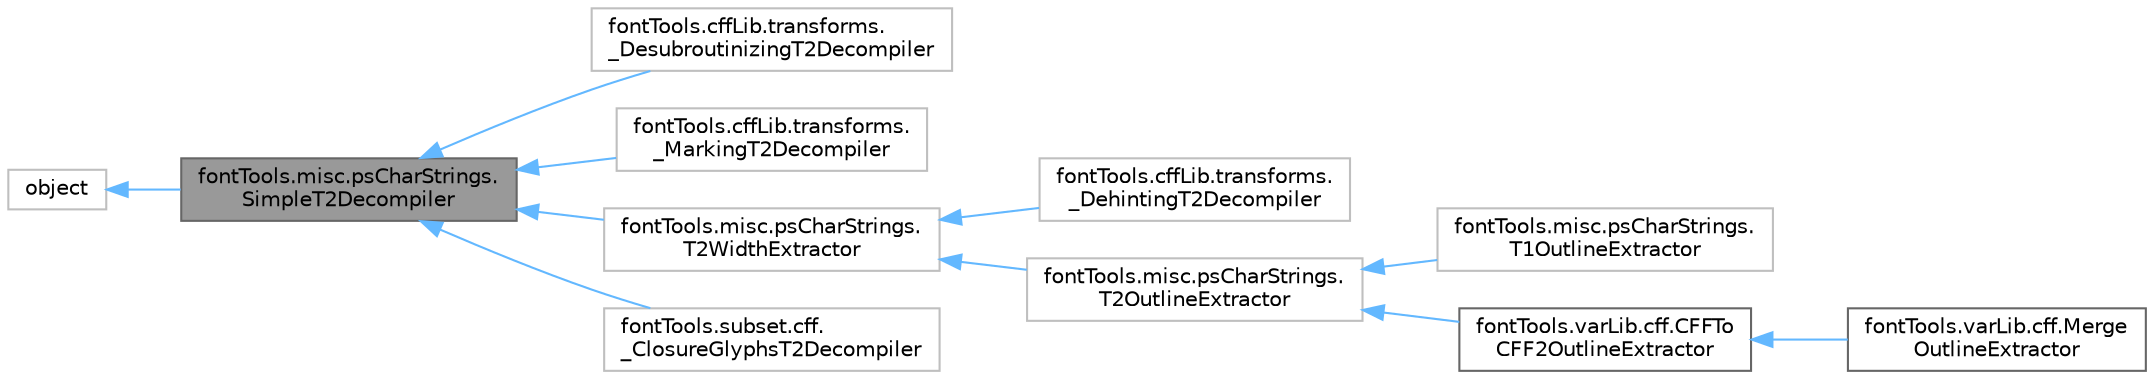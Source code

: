 digraph "fontTools.misc.psCharStrings.SimpleT2Decompiler"
{
 // LATEX_PDF_SIZE
  bgcolor="transparent";
  edge [fontname=Helvetica,fontsize=10,labelfontname=Helvetica,labelfontsize=10];
  node [fontname=Helvetica,fontsize=10,shape=box,height=0.2,width=0.4];
  rankdir="LR";
  Node1 [id="Node000001",label="fontTools.misc.psCharStrings.\lSimpleT2Decompiler",height=0.2,width=0.4,color="gray40", fillcolor="grey60", style="filled", fontcolor="black",tooltip=" "];
  Node2 -> Node1 [id="edge1_Node000001_Node000002",dir="back",color="steelblue1",style="solid",tooltip=" "];
  Node2 [id="Node000002",label="object",height=0.2,width=0.4,color="grey75", fillcolor="white", style="filled",tooltip=" "];
  Node1 -> Node3 [id="edge2_Node000001_Node000003",dir="back",color="steelblue1",style="solid",tooltip=" "];
  Node3 [id="Node000003",label="fontTools.cffLib.transforms.\l_DesubroutinizingT2Decompiler",height=0.2,width=0.4,color="grey75", fillcolor="white", style="filled",URL="$de/db3/classfontTools_1_1cffLib_1_1transforms_1_1__DesubroutinizingT2Decompiler.html",tooltip=" "];
  Node1 -> Node4 [id="edge3_Node000001_Node000004",dir="back",color="steelblue1",style="solid",tooltip=" "];
  Node4 [id="Node000004",label="fontTools.cffLib.transforms.\l_MarkingT2Decompiler",height=0.2,width=0.4,color="grey75", fillcolor="white", style="filled",URL="$dc/d24/classfontTools_1_1cffLib_1_1transforms_1_1__MarkingT2Decompiler.html",tooltip=" "];
  Node1 -> Node5 [id="edge4_Node000001_Node000005",dir="back",color="steelblue1",style="solid",tooltip=" "];
  Node5 [id="Node000005",label="fontTools.misc.psCharStrings.\lT2WidthExtractor",height=0.2,width=0.4,color="grey75", fillcolor="white", style="filled",URL="$dc/d05/classfontTools_1_1misc_1_1psCharStrings_1_1T2WidthExtractor.html",tooltip=" "];
  Node5 -> Node6 [id="edge5_Node000005_Node000006",dir="back",color="steelblue1",style="solid",tooltip=" "];
  Node6 [id="Node000006",label="fontTools.cffLib.transforms.\l_DehintingT2Decompiler",height=0.2,width=0.4,color="grey75", fillcolor="white", style="filled",URL="$d8/d6d/classfontTools_1_1cffLib_1_1transforms_1_1__DehintingT2Decompiler.html",tooltip=" "];
  Node5 -> Node7 [id="edge6_Node000005_Node000007",dir="back",color="steelblue1",style="solid",tooltip=" "];
  Node7 [id="Node000007",label="fontTools.misc.psCharStrings.\lT2OutlineExtractor",height=0.2,width=0.4,color="grey75", fillcolor="white", style="filled",URL="$d9/d7b/classfontTools_1_1misc_1_1psCharStrings_1_1T2OutlineExtractor.html",tooltip=" "];
  Node7 -> Node8 [id="edge7_Node000007_Node000008",dir="back",color="steelblue1",style="solid",tooltip=" "];
  Node8 [id="Node000008",label="fontTools.misc.psCharStrings.\lT1OutlineExtractor",height=0.2,width=0.4,color="grey75", fillcolor="white", style="filled",URL="$d9/d00/classfontTools_1_1misc_1_1psCharStrings_1_1T1OutlineExtractor.html",tooltip=" "];
  Node7 -> Node9 [id="edge8_Node000007_Node000009",dir="back",color="steelblue1",style="solid",tooltip=" "];
  Node9 [id="Node000009",label="fontTools.varLib.cff.CFFTo\lCFF2OutlineExtractor",height=0.2,width=0.4,color="gray40", fillcolor="white", style="filled",URL="$de/d53/classfontTools_1_1varLib_1_1cff_1_1CFFToCFF2OutlineExtractor.html",tooltip=" "];
  Node9 -> Node10 [id="edge9_Node000009_Node000010",dir="back",color="steelblue1",style="solid",tooltip=" "];
  Node10 [id="Node000010",label="fontTools.varLib.cff.Merge\lOutlineExtractor",height=0.2,width=0.4,color="gray40", fillcolor="white", style="filled",URL="$d9/d4a/classfontTools_1_1varLib_1_1cff_1_1MergeOutlineExtractor.html",tooltip=" "];
  Node1 -> Node11 [id="edge10_Node000001_Node000011",dir="back",color="steelblue1",style="solid",tooltip=" "];
  Node11 [id="Node000011",label="fontTools.subset.cff.\l_ClosureGlyphsT2Decompiler",height=0.2,width=0.4,color="grey75", fillcolor="white", style="filled",URL="$dc/d2c/classfontTools_1_1subset_1_1cff_1_1__ClosureGlyphsT2Decompiler.html",tooltip=" "];
}
